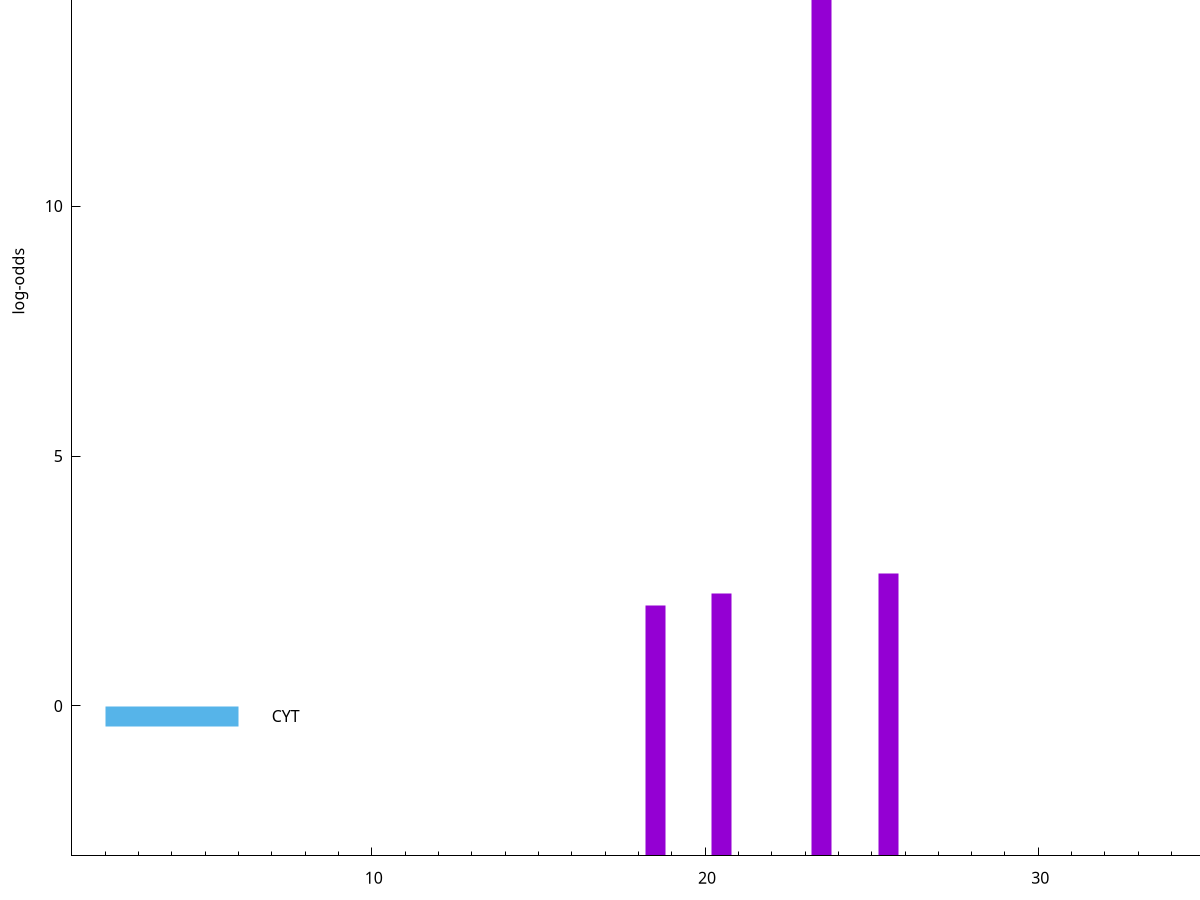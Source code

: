 set title "LipoP predictions for SRR4017833.gff"
set size 2., 1.4
set xrange [1:70] 
set mxtics 10
set yrange [-3:20]
set y2range [0:23]
set ylabel "log-odds"
set term postscript eps color solid "Helvetica" 30
set output "SRR4017833.gff140.eps"
set arrow from 2,15.1199 to 6,15.1199 nohead lt 1 lw 20
set label "SpI" at 7,15.1199
set arrow from 2,-0.200913 to 6,-0.200913 nohead lt 3 lw 20
set label "CYT" at 7,-0.200913
set arrow from 2,15.1199 to 6,15.1199 nohead lt 1 lw 20
set label "SpI" at 7,15.1199
# NOTE: The scores below are the log-odds scores with the threshold
# NOTE: subtracted (a hack to make gnuplot make the histogram all
# NOTE: look nice).
plot "-" axes x1y2 title "" with impulses lt 1 lw 20
23.500000 18.119300
25.500000 5.649860
20.500000 5.248680
18.500000 5.011180
e
exit
